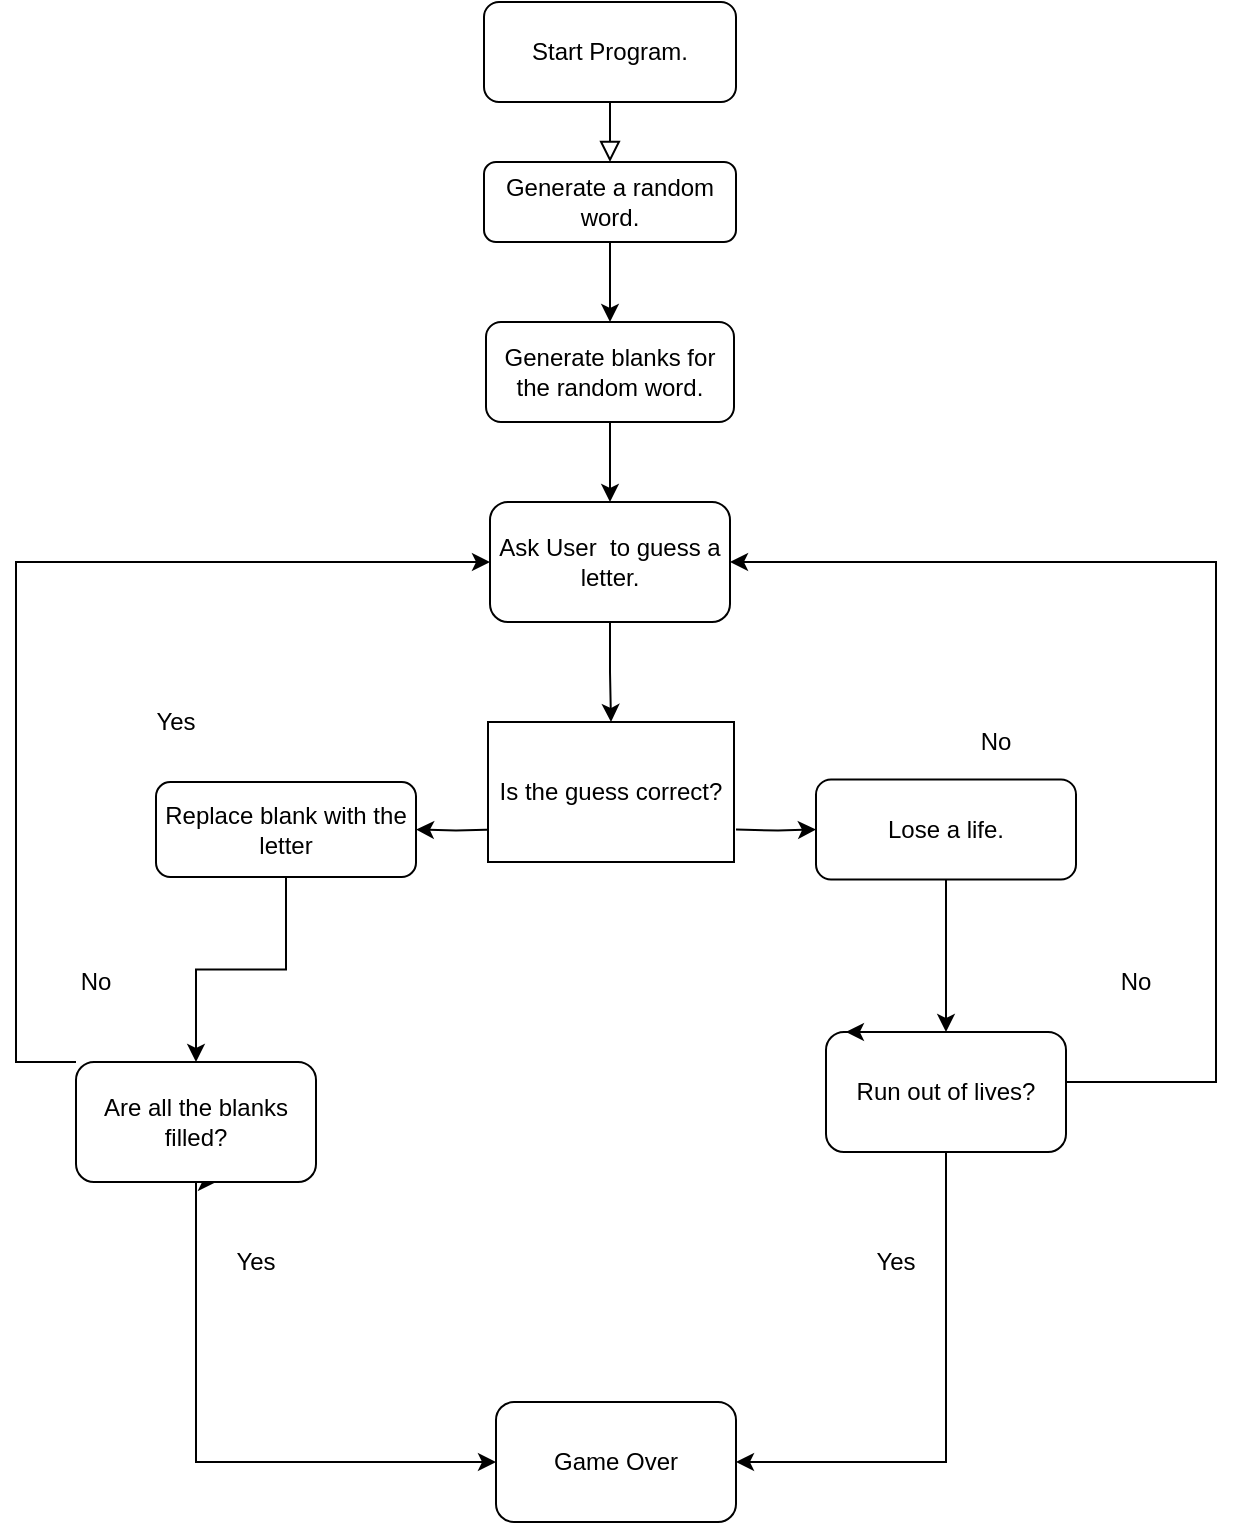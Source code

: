 <mxfile version="14.4.3" type="github">
  <diagram id="C5RBs43oDa-KdzZeNtuy" name="Page-1">
    <mxGraphModel dx="1004" dy="1085" grid="1" gridSize="10" guides="1" tooltips="1" connect="1" arrows="1" fold="1" page="1" pageScale="1" pageWidth="827" pageHeight="1169" math="0" shadow="0">
      <root>
        <mxCell id="WIyWlLk6GJQsqaUBKTNV-0" />
        <mxCell id="WIyWlLk6GJQsqaUBKTNV-1" parent="WIyWlLk6GJQsqaUBKTNV-0" />
        <mxCell id="WIyWlLk6GJQsqaUBKTNV-2" value="" style="rounded=0;html=1;jettySize=auto;orthogonalLoop=1;fontSize=11;endArrow=block;endFill=0;endSize=8;strokeWidth=1;shadow=0;labelBackgroundColor=none;edgeStyle=orthogonalEdgeStyle;entryX=0.5;entryY=0;entryDx=0;entryDy=0;" parent="WIyWlLk6GJQsqaUBKTNV-1" source="WIyWlLk6GJQsqaUBKTNV-3" target="EyvZQVJiaUZ-3F45-QHg-15" edge="1">
          <mxGeometry relative="1" as="geometry">
            <mxPoint x="414" y="160" as="targetPoint" />
          </mxGeometry>
        </mxCell>
        <mxCell id="WIyWlLk6GJQsqaUBKTNV-3" value="Start Program." style="rounded=1;whiteSpace=wrap;html=1;fontSize=12;glass=0;strokeWidth=1;shadow=0;" parent="WIyWlLk6GJQsqaUBKTNV-1" vertex="1">
          <mxGeometry x="354" y="40" width="126" height="50" as="geometry" />
        </mxCell>
        <mxCell id="EyvZQVJiaUZ-3F45-QHg-2" style="edgeStyle=orthogonalEdgeStyle;rounded=0;orthogonalLoop=1;jettySize=auto;html=1;entryX=0.5;entryY=0;entryDx=0;entryDy=0;" edge="1" parent="WIyWlLk6GJQsqaUBKTNV-1">
          <mxGeometry relative="1" as="geometry">
            <mxPoint x="200" y="270" as="sourcePoint" />
            <mxPoint x="200" y="270" as="targetPoint" />
          </mxGeometry>
        </mxCell>
        <mxCell id="EyvZQVJiaUZ-3F45-QHg-16" style="edgeStyle=orthogonalEdgeStyle;rounded=0;orthogonalLoop=1;jettySize=auto;html=1;entryX=0.5;entryY=0;entryDx=0;entryDy=0;" edge="1" parent="WIyWlLk6GJQsqaUBKTNV-1" source="EyvZQVJiaUZ-3F45-QHg-15" target="EyvZQVJiaUZ-3F45-QHg-17">
          <mxGeometry relative="1" as="geometry">
            <mxPoint x="414" y="230" as="targetPoint" />
          </mxGeometry>
        </mxCell>
        <mxCell id="EyvZQVJiaUZ-3F45-QHg-15" value="Generate a random word. " style="rounded=1;whiteSpace=wrap;html=1;" vertex="1" parent="WIyWlLk6GJQsqaUBKTNV-1">
          <mxGeometry x="354" y="120" width="126" height="40" as="geometry" />
        </mxCell>
        <mxCell id="EyvZQVJiaUZ-3F45-QHg-19" style="edgeStyle=orthogonalEdgeStyle;rounded=0;orthogonalLoop=1;jettySize=auto;html=1;" edge="1" parent="WIyWlLk6GJQsqaUBKTNV-1" source="EyvZQVJiaUZ-3F45-QHg-17" target="EyvZQVJiaUZ-3F45-QHg-18">
          <mxGeometry relative="1" as="geometry" />
        </mxCell>
        <mxCell id="EyvZQVJiaUZ-3F45-QHg-17" value="Generate blanks for the random word. " style="rounded=1;whiteSpace=wrap;html=1;" vertex="1" parent="WIyWlLk6GJQsqaUBKTNV-1">
          <mxGeometry x="355" y="200" width="124" height="50" as="geometry" />
        </mxCell>
        <mxCell id="EyvZQVJiaUZ-3F45-QHg-22" style="edgeStyle=orthogonalEdgeStyle;rounded=0;orthogonalLoop=1;jettySize=auto;html=1;entryX=0.5;entryY=0;entryDx=0;entryDy=0;" edge="1" parent="WIyWlLk6GJQsqaUBKTNV-1" source="EyvZQVJiaUZ-3F45-QHg-18" target="EyvZQVJiaUZ-3F45-QHg-45">
          <mxGeometry relative="1" as="geometry">
            <mxPoint x="420" y="387.5" as="targetPoint" />
            <Array as="points" />
          </mxGeometry>
        </mxCell>
        <mxCell id="EyvZQVJiaUZ-3F45-QHg-18" value="Ask User&amp;nbsp; to guess a letter. " style="rounded=1;whiteSpace=wrap;html=1;" vertex="1" parent="WIyWlLk6GJQsqaUBKTNV-1">
          <mxGeometry x="357" y="290" width="120" height="60" as="geometry" />
        </mxCell>
        <mxCell id="EyvZQVJiaUZ-3F45-QHg-41" style="edgeStyle=orthogonalEdgeStyle;rounded=0;orthogonalLoop=1;jettySize=auto;html=1;exitX=0.5;exitY=1;exitDx=0;exitDy=0;" edge="1" parent="WIyWlLk6GJQsqaUBKTNV-1" source="EyvZQVJiaUZ-3F45-QHg-21" target="EyvZQVJiaUZ-3F45-QHg-36">
          <mxGeometry relative="1" as="geometry" />
        </mxCell>
        <mxCell id="EyvZQVJiaUZ-3F45-QHg-21" value="Lose a life." style="rounded=1;whiteSpace=wrap;html=1;" vertex="1" parent="WIyWlLk6GJQsqaUBKTNV-1">
          <mxGeometry x="520" y="428.75" width="130" height="50" as="geometry" />
        </mxCell>
        <mxCell id="EyvZQVJiaUZ-3F45-QHg-24" value="Yes" style="text;html=1;strokeColor=none;fillColor=none;align=center;verticalAlign=middle;whiteSpace=wrap;rounded=0;" vertex="1" parent="WIyWlLk6GJQsqaUBKTNV-1">
          <mxGeometry x="180" y="390" width="40" height="20" as="geometry" />
        </mxCell>
        <mxCell id="EyvZQVJiaUZ-3F45-QHg-31" style="edgeStyle=orthogonalEdgeStyle;rounded=0;orthogonalLoop=1;jettySize=auto;html=1;" edge="1" parent="WIyWlLk6GJQsqaUBKTNV-1" target="EyvZQVJiaUZ-3F45-QHg-30">
          <mxGeometry relative="1" as="geometry">
            <mxPoint x="360.045" y="453.8" as="sourcePoint" />
          </mxGeometry>
        </mxCell>
        <mxCell id="EyvZQVJiaUZ-3F45-QHg-43" style="edgeStyle=orthogonalEdgeStyle;rounded=0;orthogonalLoop=1;jettySize=auto;html=1;exitX=1;exitY=0.5;exitDx=0;exitDy=0;entryX=0;entryY=0.5;entryDx=0;entryDy=0;" edge="1" parent="WIyWlLk6GJQsqaUBKTNV-1" target="EyvZQVJiaUZ-3F45-QHg-21">
          <mxGeometry relative="1" as="geometry">
            <mxPoint x="500" y="458" as="targetPoint" />
            <mxPoint x="480" y="453.75" as="sourcePoint" />
          </mxGeometry>
        </mxCell>
        <mxCell id="EyvZQVJiaUZ-3F45-QHg-38" style="edgeStyle=orthogonalEdgeStyle;rounded=0;orthogonalLoop=1;jettySize=auto;html=1;entryX=0.5;entryY=0;entryDx=0;entryDy=0;" edge="1" parent="WIyWlLk6GJQsqaUBKTNV-1" source="EyvZQVJiaUZ-3F45-QHg-30" target="EyvZQVJiaUZ-3F45-QHg-35">
          <mxGeometry relative="1" as="geometry" />
        </mxCell>
        <mxCell id="EyvZQVJiaUZ-3F45-QHg-30" value="Replace blank with the letter" style="rounded=1;whiteSpace=wrap;html=1;" vertex="1" parent="WIyWlLk6GJQsqaUBKTNV-1">
          <mxGeometry x="190" y="430" width="130" height="47.5" as="geometry" />
        </mxCell>
        <mxCell id="EyvZQVJiaUZ-3F45-QHg-34" value="No" style="text;html=1;strokeColor=none;fillColor=none;align=center;verticalAlign=middle;whiteSpace=wrap;rounded=0;" vertex="1" parent="WIyWlLk6GJQsqaUBKTNV-1">
          <mxGeometry x="590" y="400" width="40" height="20" as="geometry" />
        </mxCell>
        <mxCell id="EyvZQVJiaUZ-3F45-QHg-42" style="edgeStyle=orthogonalEdgeStyle;rounded=0;orthogonalLoop=1;jettySize=auto;html=1;entryX=0;entryY=0.5;entryDx=0;entryDy=0;" edge="1" parent="WIyWlLk6GJQsqaUBKTNV-1" source="EyvZQVJiaUZ-3F45-QHg-35" target="EyvZQVJiaUZ-3F45-QHg-18">
          <mxGeometry relative="1" as="geometry">
            <Array as="points">
              <mxPoint x="120" y="570" />
              <mxPoint x="120" y="320" />
            </Array>
          </mxGeometry>
        </mxCell>
        <mxCell id="EyvZQVJiaUZ-3F45-QHg-53" style="edgeStyle=orthogonalEdgeStyle;rounded=0;orthogonalLoop=1;jettySize=auto;html=1;exitX=0.5;exitY=1;exitDx=0;exitDy=0;entryX=0;entryY=0.5;entryDx=0;entryDy=0;" edge="1" parent="WIyWlLk6GJQsqaUBKTNV-1" source="EyvZQVJiaUZ-3F45-QHg-35" target="EyvZQVJiaUZ-3F45-QHg-37">
          <mxGeometry relative="1" as="geometry" />
        </mxCell>
        <mxCell id="EyvZQVJiaUZ-3F45-QHg-54" style="edgeStyle=orthogonalEdgeStyle;rounded=0;orthogonalLoop=1;jettySize=auto;html=1;exitX=0.5;exitY=1;exitDx=0;exitDy=0;" edge="1" parent="WIyWlLk6GJQsqaUBKTNV-1" source="EyvZQVJiaUZ-3F45-QHg-35">
          <mxGeometry relative="1" as="geometry">
            <mxPoint x="220" y="630" as="targetPoint" />
          </mxGeometry>
        </mxCell>
        <mxCell id="EyvZQVJiaUZ-3F45-QHg-35" value="Are all the blanks filled?" style="rounded=1;whiteSpace=wrap;html=1;" vertex="1" parent="WIyWlLk6GJQsqaUBKTNV-1">
          <mxGeometry x="150" y="570" width="120" height="60" as="geometry" />
        </mxCell>
        <mxCell id="EyvZQVJiaUZ-3F45-QHg-40" style="edgeStyle=orthogonalEdgeStyle;rounded=0;orthogonalLoop=1;jettySize=auto;html=1;exitX=0.5;exitY=1;exitDx=0;exitDy=0;entryX=1;entryY=0.5;entryDx=0;entryDy=0;" edge="1" parent="WIyWlLk6GJQsqaUBKTNV-1" source="EyvZQVJiaUZ-3F45-QHg-36" target="EyvZQVJiaUZ-3F45-QHg-37">
          <mxGeometry relative="1" as="geometry" />
        </mxCell>
        <mxCell id="EyvZQVJiaUZ-3F45-QHg-44" style="edgeStyle=orthogonalEdgeStyle;rounded=0;orthogonalLoop=1;jettySize=auto;html=1;entryX=1;entryY=0.5;entryDx=0;entryDy=0;" edge="1" parent="WIyWlLk6GJQsqaUBKTNV-1" source="EyvZQVJiaUZ-3F45-QHg-36" target="EyvZQVJiaUZ-3F45-QHg-18">
          <mxGeometry relative="1" as="geometry">
            <Array as="points">
              <mxPoint x="720" y="580" />
              <mxPoint x="720" y="320" />
            </Array>
          </mxGeometry>
        </mxCell>
        <mxCell id="EyvZQVJiaUZ-3F45-QHg-36" value="Run out of lives?" style="rounded=1;whiteSpace=wrap;html=1;" vertex="1" parent="WIyWlLk6GJQsqaUBKTNV-1">
          <mxGeometry x="525" y="555" width="120" height="60" as="geometry" />
        </mxCell>
        <mxCell id="EyvZQVJiaUZ-3F45-QHg-37" value="Game Over" style="rounded=1;whiteSpace=wrap;html=1;" vertex="1" parent="WIyWlLk6GJQsqaUBKTNV-1">
          <mxGeometry x="360" y="740" width="120" height="60" as="geometry" />
        </mxCell>
        <mxCell id="EyvZQVJiaUZ-3F45-QHg-45" value="Is the guess correct?" style="rounded=0;whiteSpace=wrap;html=1;" vertex="1" parent="WIyWlLk6GJQsqaUBKTNV-1">
          <mxGeometry x="356" y="400" width="123" height="70" as="geometry" />
        </mxCell>
        <mxCell id="EyvZQVJiaUZ-3F45-QHg-47" style="edgeStyle=orthogonalEdgeStyle;rounded=0;orthogonalLoop=1;jettySize=auto;html=1;exitX=0.25;exitY=0;exitDx=0;exitDy=0;entryX=0.083;entryY=0;entryDx=0;entryDy=0;entryPerimeter=0;" edge="1" parent="WIyWlLk6GJQsqaUBKTNV-1" source="EyvZQVJiaUZ-3F45-QHg-36" target="EyvZQVJiaUZ-3F45-QHg-36">
          <mxGeometry relative="1" as="geometry" />
        </mxCell>
        <mxCell id="EyvZQVJiaUZ-3F45-QHg-48" value="Yes" style="text;html=1;strokeColor=none;fillColor=none;align=center;verticalAlign=middle;whiteSpace=wrap;rounded=0;" vertex="1" parent="WIyWlLk6GJQsqaUBKTNV-1">
          <mxGeometry x="220" y="660" width="40" height="20" as="geometry" />
        </mxCell>
        <mxCell id="EyvZQVJiaUZ-3F45-QHg-49" value="Yes" style="text;html=1;strokeColor=none;fillColor=none;align=center;verticalAlign=middle;whiteSpace=wrap;rounded=0;" vertex="1" parent="WIyWlLk6GJQsqaUBKTNV-1">
          <mxGeometry x="540" y="660" width="40" height="20" as="geometry" />
        </mxCell>
        <mxCell id="EyvZQVJiaUZ-3F45-QHg-50" value="No" style="text;html=1;strokeColor=none;fillColor=none;align=center;verticalAlign=middle;whiteSpace=wrap;rounded=0;" vertex="1" parent="WIyWlLk6GJQsqaUBKTNV-1">
          <mxGeometry x="660" y="520" width="40" height="20" as="geometry" />
        </mxCell>
        <mxCell id="EyvZQVJiaUZ-3F45-QHg-51" value="No" style="text;html=1;strokeColor=none;fillColor=none;align=center;verticalAlign=middle;whiteSpace=wrap;rounded=0;" vertex="1" parent="WIyWlLk6GJQsqaUBKTNV-1">
          <mxGeometry x="140" y="520" width="40" height="20" as="geometry" />
        </mxCell>
      </root>
    </mxGraphModel>
  </diagram>
</mxfile>
